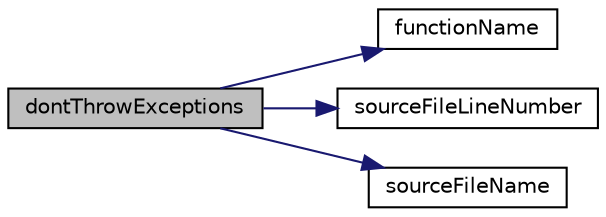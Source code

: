 digraph "dontThrowExceptions"
{
  bgcolor="transparent";
  edge [fontname="Helvetica",fontsize="10",labelfontname="Helvetica",labelfontsize="10"];
  node [fontname="Helvetica",fontsize="10",shape=record];
  rankdir="LR";
  Node1 [label="dontThrowExceptions",height=0.2,width=0.4,color="black", fillcolor="grey75", style="filled", fontcolor="black"];
  Node1 -> Node2 [color="midnightblue",fontsize="10",style="solid",fontname="Helvetica"];
  Node2 [label="functionName",height=0.2,width=0.4,color="black",URL="$a00684.html#a31d3076007182696c6efe34d0bc186c1"];
  Node1 -> Node3 [color="midnightblue",fontsize="10",style="solid",fontname="Helvetica"];
  Node3 [label="sourceFileLineNumber",height=0.2,width=0.4,color="black",URL="$a00684.html#a93a44c924c66f5d8117aabfe117da7b7"];
  Node1 -> Node4 [color="midnightblue",fontsize="10",style="solid",fontname="Helvetica"];
  Node4 [label="sourceFileName",height=0.2,width=0.4,color="black",URL="$a00684.html#a5640f2429df51f0923a0793fdc1d0364"];
}
